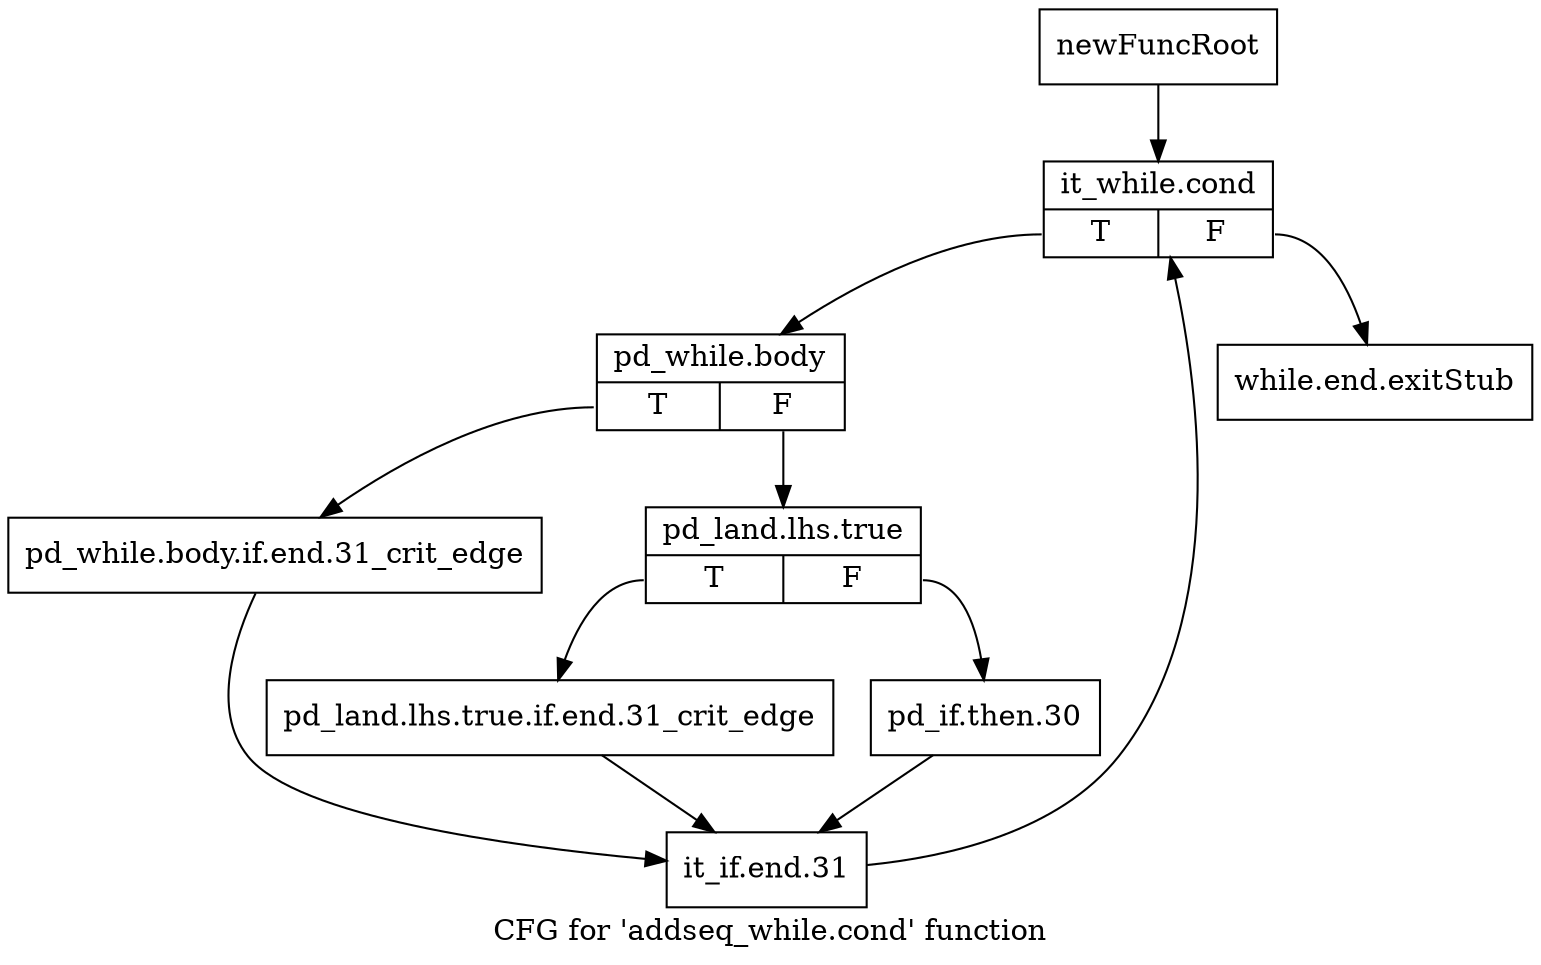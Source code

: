 digraph "CFG for 'addseq_while.cond' function" {
	label="CFG for 'addseq_while.cond' function";

	Node0x3483ae0 [shape=record,label="{newFuncRoot}"];
	Node0x3483ae0 -> Node0x3483b80;
	Node0x3483b30 [shape=record,label="{while.end.exitStub}"];
	Node0x3483b80 [shape=record,label="{it_while.cond|{<s0>T|<s1>F}}"];
	Node0x3483b80:s0 -> Node0x3483bd0;
	Node0x3483b80:s1 -> Node0x3483b30;
	Node0x3483bd0 [shape=record,label="{pd_while.body|{<s0>T|<s1>F}}"];
	Node0x3483bd0:s0 -> Node0x3483d10;
	Node0x3483bd0:s1 -> Node0x3483c20;
	Node0x3483c20 [shape=record,label="{pd_land.lhs.true|{<s0>T|<s1>F}}"];
	Node0x3483c20:s0 -> Node0x3483cc0;
	Node0x3483c20:s1 -> Node0x3483c70;
	Node0x3483c70 [shape=record,label="{pd_if.then.30}"];
	Node0x3483c70 -> Node0x3483d60;
	Node0x3483cc0 [shape=record,label="{pd_land.lhs.true.if.end.31_crit_edge}"];
	Node0x3483cc0 -> Node0x3483d60;
	Node0x3483d10 [shape=record,label="{pd_while.body.if.end.31_crit_edge}"];
	Node0x3483d10 -> Node0x3483d60;
	Node0x3483d60 [shape=record,label="{it_if.end.31}"];
	Node0x3483d60 -> Node0x3483b80;
}
